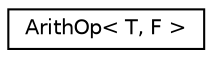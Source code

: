 digraph "Graphical Class Hierarchy"
{
  edge [fontname="Helvetica",fontsize="10",labelfontname="Helvetica",labelfontsize="10"];
  node [fontname="Helvetica",fontsize="10",shape=record];
  rankdir="LR";
  Node0 [label="ArithOp\< T, F \>",height=0.2,width=0.4,color="black", fillcolor="white", style="filled",URL="$structArithOp.html"];
}
